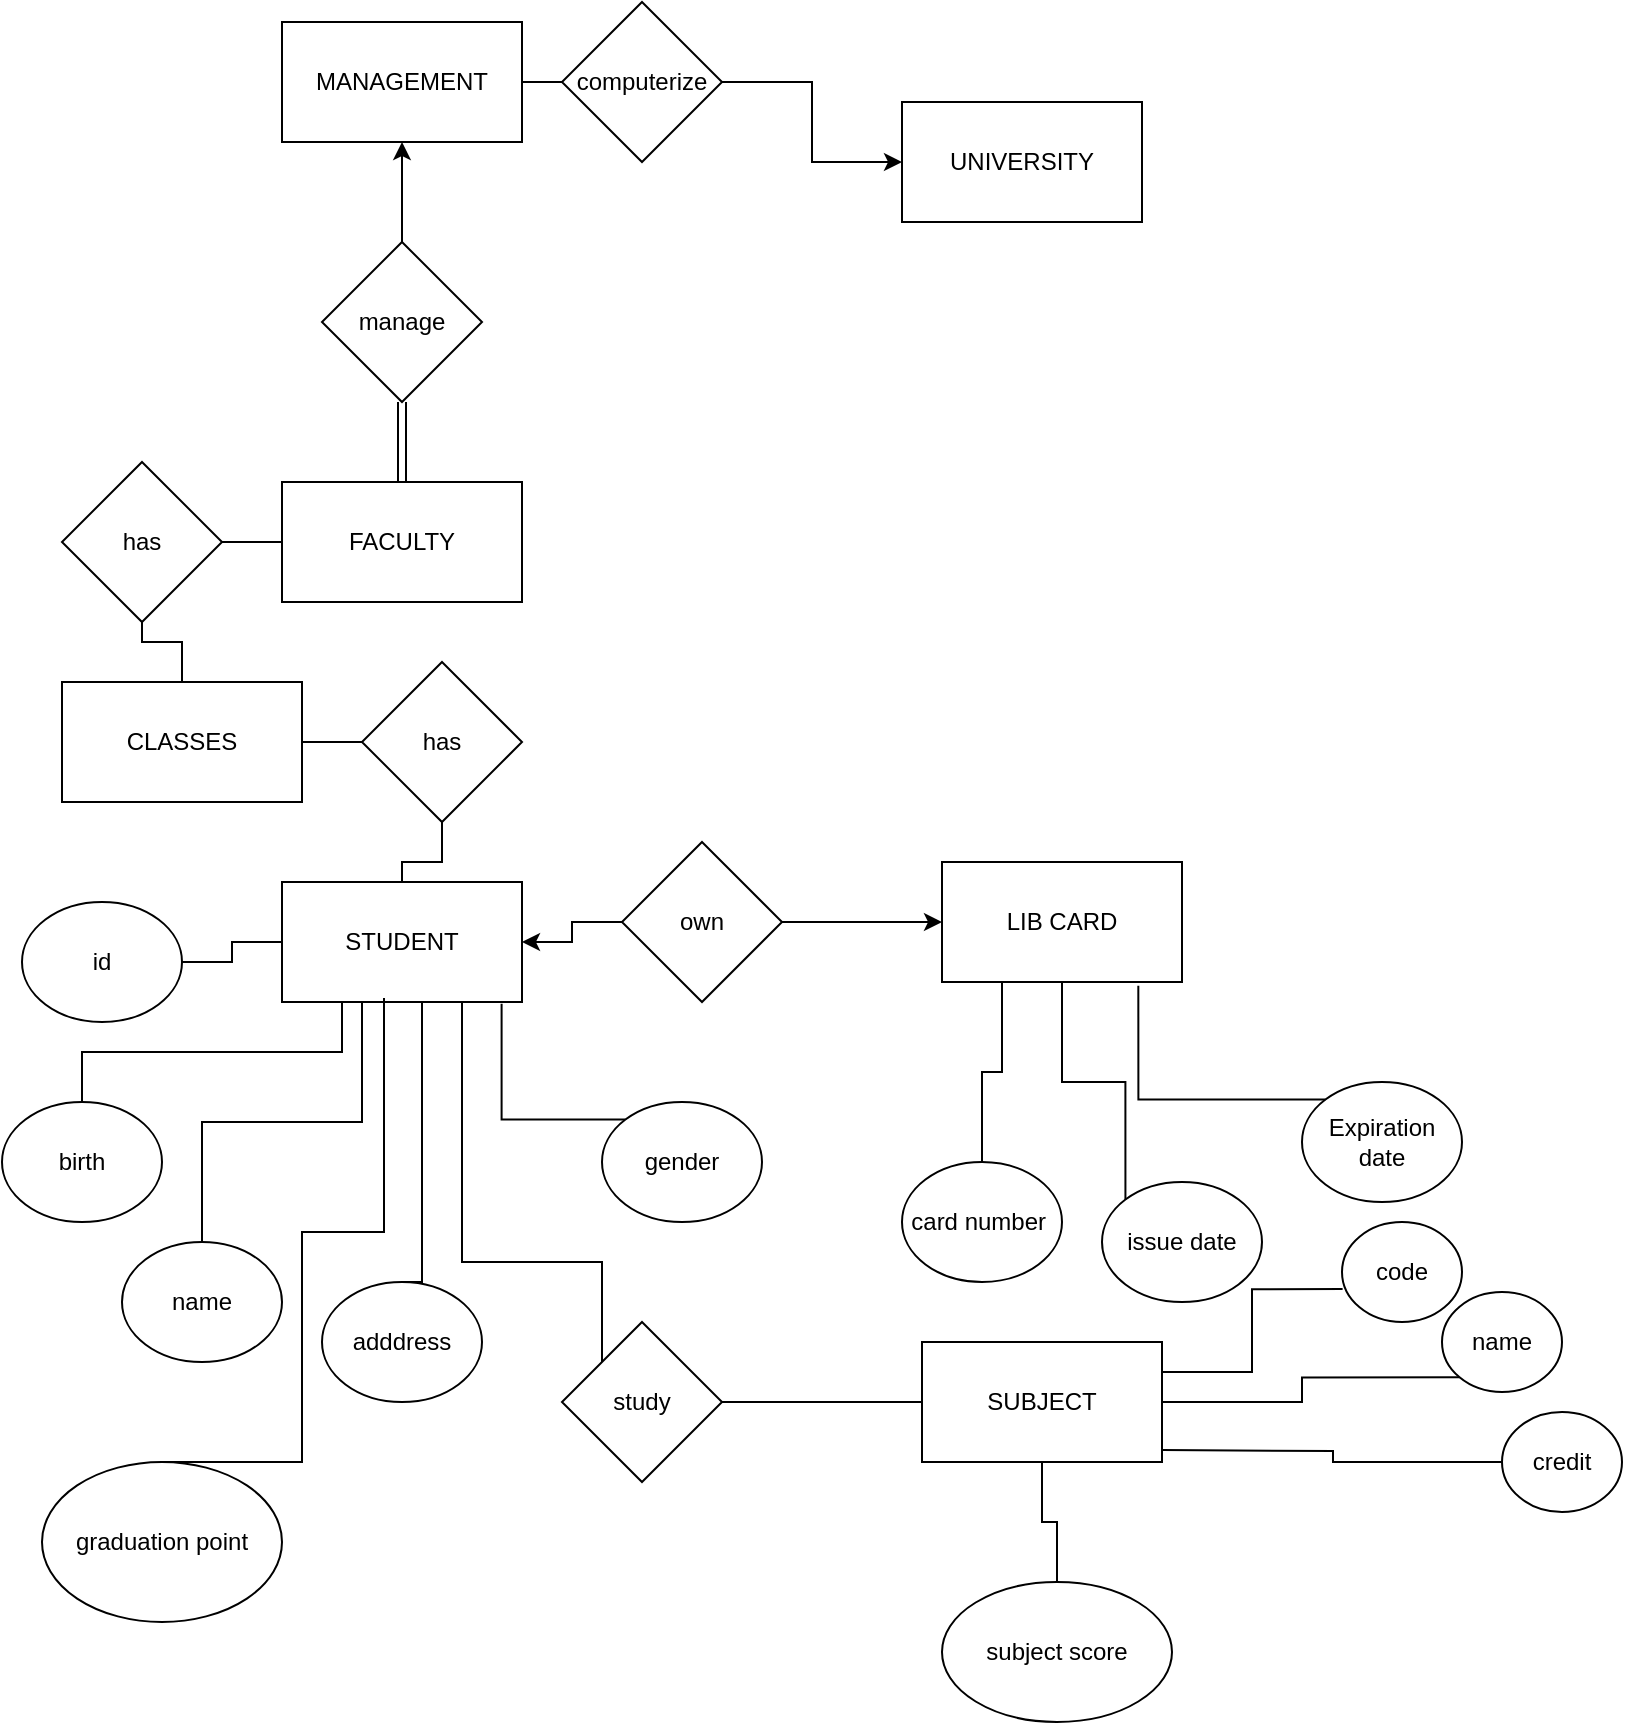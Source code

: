 <mxfile version="24.6.4" type="device">
  <diagram id="R2lEEEUBdFMjLlhIrx00" name="Page-1">
    <mxGraphModel dx="1730" dy="444" grid="1" gridSize="10" guides="1" tooltips="1" connect="1" arrows="1" fold="1" page="1" pageScale="1" pageWidth="850" pageHeight="1100" math="0" shadow="0" extFonts="Permanent Marker^https://fonts.googleapis.com/css?family=Permanent+Marker">
      <root>
        <mxCell id="0" />
        <mxCell id="1" parent="0" />
        <mxCell id="IYfTwKkSvcScy0yVk7M9-1" value="UNIVERSITY" style="rounded=0;whiteSpace=wrap;html=1;" parent="1" vertex="1">
          <mxGeometry x="410" y="230" width="120" height="60" as="geometry" />
        </mxCell>
        <mxCell id="IYfTwKkSvcScy0yVk7M9-26" style="edgeStyle=orthogonalEdgeStyle;rounded=0;orthogonalLoop=1;jettySize=auto;html=1;exitX=1;exitY=0.5;exitDx=0;exitDy=0;entryX=0;entryY=0.5;entryDx=0;entryDy=0;endArrow=none;endFill=0;" parent="1" source="IYfTwKkSvcScy0yVk7M9-2" target="IYfTwKkSvcScy0yVk7M9-23" edge="1">
          <mxGeometry relative="1" as="geometry" />
        </mxCell>
        <mxCell id="IYfTwKkSvcScy0yVk7M9-2" value="MANAGEMENT" style="rounded=0;whiteSpace=wrap;html=1;" parent="1" vertex="1">
          <mxGeometry x="100" y="190" width="120" height="60" as="geometry" />
        </mxCell>
        <mxCell id="IYfTwKkSvcScy0yVk7M9-28" value="" style="edgeStyle=orthogonalEdgeStyle;rounded=0;orthogonalLoop=1;jettySize=auto;html=1;endArrow=none;endFill=0;shape=link;" parent="1" source="IYfTwKkSvcScy0yVk7M9-3" target="IYfTwKkSvcScy0yVk7M9-22" edge="1">
          <mxGeometry relative="1" as="geometry" />
        </mxCell>
        <mxCell id="IYfTwKkSvcScy0yVk7M9-3" value="FACULTY" style="rounded=0;whiteSpace=wrap;html=1;" parent="1" vertex="1">
          <mxGeometry x="100" y="420" width="120" height="60" as="geometry" />
        </mxCell>
        <mxCell id="IYfTwKkSvcScy0yVk7M9-4" value="STUDENT" style="rounded=0;whiteSpace=wrap;html=1;" parent="1" vertex="1">
          <mxGeometry x="100" y="620" width="120" height="60" as="geometry" />
        </mxCell>
        <mxCell id="IYfTwKkSvcScy0yVk7M9-5" value="LIB CARD" style="rounded=0;whiteSpace=wrap;html=1;" parent="1" vertex="1">
          <mxGeometry x="430" y="610" width="120" height="60" as="geometry" />
        </mxCell>
        <mxCell id="IYfTwKkSvcScy0yVk7M9-46" value="" style="edgeStyle=orthogonalEdgeStyle;rounded=0;orthogonalLoop=1;jettySize=auto;html=1;endArrow=none;endFill=0;" parent="1" source="IYfTwKkSvcScy0yVk7M9-8" target="IYfTwKkSvcScy0yVk7M9-29" edge="1">
          <mxGeometry relative="1" as="geometry" />
        </mxCell>
        <mxCell id="IYfTwKkSvcScy0yVk7M9-8" value="CLASSES" style="rounded=0;whiteSpace=wrap;html=1;" parent="1" vertex="1">
          <mxGeometry x="-10" y="520" width="120" height="60" as="geometry" />
        </mxCell>
        <mxCell id="IYfTwKkSvcScy0yVk7M9-58" value="" style="edgeStyle=orthogonalEdgeStyle;rounded=0;orthogonalLoop=1;jettySize=auto;html=1;endArrow=none;endFill=0;" parent="1" source="IYfTwKkSvcScy0yVk7M9-9" target="IYfTwKkSvcScy0yVk7M9-55" edge="1">
          <mxGeometry relative="1" as="geometry" />
        </mxCell>
        <mxCell id="IYfTwKkSvcScy0yVk7M9-88" style="edgeStyle=orthogonalEdgeStyle;rounded=0;orthogonalLoop=1;jettySize=auto;html=1;exitX=1;exitY=0.5;exitDx=0;exitDy=0;entryX=0;entryY=1;entryDx=0;entryDy=0;endArrow=none;endFill=0;" parent="1" source="IYfTwKkSvcScy0yVk7M9-9" target="IYfTwKkSvcScy0yVk7M9-82" edge="1">
          <mxGeometry relative="1" as="geometry">
            <mxPoint x="640" y="870" as="targetPoint" />
          </mxGeometry>
        </mxCell>
        <mxCell id="IYfTwKkSvcScy0yVk7M9-9" value="SUBJECT" style="rounded=0;whiteSpace=wrap;html=1;" parent="1" vertex="1">
          <mxGeometry x="420" y="850" width="120" height="60" as="geometry" />
        </mxCell>
        <mxCell id="IYfTwKkSvcScy0yVk7M9-50" value="" style="edgeStyle=orthogonalEdgeStyle;rounded=0;orthogonalLoop=1;jettySize=auto;html=1;endArrow=none;endFill=0;" parent="1" source="IYfTwKkSvcScy0yVk7M9-10" target="IYfTwKkSvcScy0yVk7M9-4" edge="1">
          <mxGeometry relative="1" as="geometry" />
        </mxCell>
        <mxCell id="IYfTwKkSvcScy0yVk7M9-10" value="id" style="ellipse;whiteSpace=wrap;html=1;" parent="1" vertex="1">
          <mxGeometry x="-30" y="630" width="80" height="60" as="geometry" />
        </mxCell>
        <mxCell id="IYfTwKkSvcScy0yVk7M9-11" value="adddress" style="ellipse;whiteSpace=wrap;html=1;" parent="1" vertex="1">
          <mxGeometry x="120" y="820" width="80" height="60" as="geometry" />
        </mxCell>
        <mxCell id="IYfTwKkSvcScy0yVk7M9-15" style="edgeStyle=orthogonalEdgeStyle;rounded=0;orthogonalLoop=1;jettySize=auto;html=1;exitX=0.5;exitY=0;exitDx=0;exitDy=0;endArrow=none;endFill=0;" parent="1" source="IYfTwKkSvcScy0yVk7M9-12" edge="1">
          <mxGeometry relative="1" as="geometry">
            <mxPoint x="150" y="680" as="targetPoint" />
            <Array as="points">
              <mxPoint x="60" y="740" />
              <mxPoint x="140" y="740" />
              <mxPoint x="140" y="680" />
            </Array>
          </mxGeometry>
        </mxCell>
        <mxCell id="IYfTwKkSvcScy0yVk7M9-12" value="name" style="ellipse;whiteSpace=wrap;html=1;" parent="1" vertex="1">
          <mxGeometry x="20" y="800" width="80" height="60" as="geometry" />
        </mxCell>
        <mxCell id="IYfTwKkSvcScy0yVk7M9-19" style="edgeStyle=orthogonalEdgeStyle;rounded=0;orthogonalLoop=1;jettySize=auto;html=1;exitX=0;exitY=0;exitDx=0;exitDy=0;entryX=0.915;entryY=1.015;entryDx=0;entryDy=0;entryPerimeter=0;endArrow=none;endFill=0;" parent="1" source="IYfTwKkSvcScy0yVk7M9-13" target="IYfTwKkSvcScy0yVk7M9-4" edge="1">
          <mxGeometry relative="1" as="geometry">
            <mxPoint x="210" y="670" as="targetPoint" />
          </mxGeometry>
        </mxCell>
        <mxCell id="IYfTwKkSvcScy0yVk7M9-13" value="gender" style="ellipse;whiteSpace=wrap;html=1;" parent="1" vertex="1">
          <mxGeometry x="260" y="730" width="80" height="60" as="geometry" />
        </mxCell>
        <mxCell id="IYfTwKkSvcScy0yVk7M9-16" style="edgeStyle=orthogonalEdgeStyle;rounded=0;orthogonalLoop=1;jettySize=auto;html=1;exitX=0.5;exitY=0;exitDx=0;exitDy=0;entryX=0.25;entryY=1;entryDx=0;entryDy=0;endArrow=none;endFill=0;" parent="1" source="IYfTwKkSvcScy0yVk7M9-14" target="IYfTwKkSvcScy0yVk7M9-4" edge="1">
          <mxGeometry relative="1" as="geometry" />
        </mxCell>
        <mxCell id="IYfTwKkSvcScy0yVk7M9-14" value="birth" style="ellipse;whiteSpace=wrap;html=1;" parent="1" vertex="1">
          <mxGeometry x="-40" y="730" width="80" height="60" as="geometry" />
        </mxCell>
        <mxCell id="IYfTwKkSvcScy0yVk7M9-27" value="" style="edgeStyle=orthogonalEdgeStyle;rounded=0;orthogonalLoop=1;jettySize=auto;html=1;endArrow=classic;endFill=1;" parent="1" source="IYfTwKkSvcScy0yVk7M9-22" target="IYfTwKkSvcScy0yVk7M9-2" edge="1">
          <mxGeometry relative="1" as="geometry" />
        </mxCell>
        <mxCell id="IYfTwKkSvcScy0yVk7M9-22" value="manage" style="rhombus;whiteSpace=wrap;html=1;" parent="1" vertex="1">
          <mxGeometry x="120" y="300" width="80" height="80" as="geometry" />
        </mxCell>
        <mxCell id="IYfTwKkSvcScy0yVk7M9-24" value="" style="edgeStyle=orthogonalEdgeStyle;rounded=0;orthogonalLoop=1;jettySize=auto;html=1;" parent="1" source="IYfTwKkSvcScy0yVk7M9-23" target="IYfTwKkSvcScy0yVk7M9-1" edge="1">
          <mxGeometry relative="1" as="geometry" />
        </mxCell>
        <mxCell id="IYfTwKkSvcScy0yVk7M9-23" value="computerize" style="rhombus;whiteSpace=wrap;html=1;" parent="1" vertex="1">
          <mxGeometry x="240" y="180" width="80" height="80" as="geometry" />
        </mxCell>
        <mxCell id="IYfTwKkSvcScy0yVk7M9-31" value="" style="edgeStyle=orthogonalEdgeStyle;rounded=0;orthogonalLoop=1;jettySize=auto;html=1;endArrow=none;endFill=0;" parent="1" source="IYfTwKkSvcScy0yVk7M9-29" target="IYfTwKkSvcScy0yVk7M9-3" edge="1">
          <mxGeometry relative="1" as="geometry" />
        </mxCell>
        <mxCell id="IYfTwKkSvcScy0yVk7M9-29" value="has" style="rhombus;whiteSpace=wrap;html=1;" parent="1" vertex="1">
          <mxGeometry x="-10" y="410" width="80" height="80" as="geometry" />
        </mxCell>
        <mxCell id="IYfTwKkSvcScy0yVk7M9-33" value="" style="edgeStyle=orthogonalEdgeStyle;rounded=0;orthogonalLoop=1;jettySize=auto;html=1;" parent="1" source="IYfTwKkSvcScy0yVk7M9-32" target="IYfTwKkSvcScy0yVk7M9-5" edge="1">
          <mxGeometry relative="1" as="geometry" />
        </mxCell>
        <mxCell id="l95ojtiuk6yKf_gBaMCY-1" style="edgeStyle=orthogonalEdgeStyle;rounded=0;orthogonalLoop=1;jettySize=auto;html=1;exitX=0;exitY=0.5;exitDx=0;exitDy=0;entryX=1;entryY=0.5;entryDx=0;entryDy=0;" edge="1" parent="1" source="IYfTwKkSvcScy0yVk7M9-32" target="IYfTwKkSvcScy0yVk7M9-4">
          <mxGeometry relative="1" as="geometry" />
        </mxCell>
        <mxCell id="IYfTwKkSvcScy0yVk7M9-32" value="own" style="rhombus;whiteSpace=wrap;html=1;" parent="1" vertex="1">
          <mxGeometry x="270" y="600" width="80" height="80" as="geometry" />
        </mxCell>
        <mxCell id="IYfTwKkSvcScy0yVk7M9-41" style="edgeStyle=orthogonalEdgeStyle;rounded=0;orthogonalLoop=1;jettySize=auto;html=1;exitX=0;exitY=0;exitDx=0;exitDy=0;entryX=0.5;entryY=1;entryDx=0;entryDy=0;endArrow=none;endFill=0;" parent="1" source="IYfTwKkSvcScy0yVk7M9-35" target="IYfTwKkSvcScy0yVk7M9-5" edge="1">
          <mxGeometry relative="1" as="geometry" />
        </mxCell>
        <mxCell id="IYfTwKkSvcScy0yVk7M9-35" value="issue date" style="ellipse;whiteSpace=wrap;html=1;" parent="1" vertex="1">
          <mxGeometry x="510" y="770" width="80" height="60" as="geometry" />
        </mxCell>
        <mxCell id="IYfTwKkSvcScy0yVk7M9-36" value="Expiration date" style="ellipse;whiteSpace=wrap;html=1;" parent="1" vertex="1">
          <mxGeometry x="610" y="720" width="80" height="60" as="geometry" />
        </mxCell>
        <mxCell id="IYfTwKkSvcScy0yVk7M9-38" style="edgeStyle=orthogonalEdgeStyle;rounded=0;orthogonalLoop=1;jettySize=auto;html=1;exitX=0.5;exitY=0;exitDx=0;exitDy=0;entryX=0.25;entryY=1;entryDx=0;entryDy=0;endArrow=none;endFill=0;" parent="1" source="IYfTwKkSvcScy0yVk7M9-37" target="IYfTwKkSvcScy0yVk7M9-5" edge="1">
          <mxGeometry relative="1" as="geometry" />
        </mxCell>
        <mxCell id="IYfTwKkSvcScy0yVk7M9-37" value="card number&amp;nbsp;" style="ellipse;whiteSpace=wrap;html=1;" parent="1" vertex="1">
          <mxGeometry x="410" y="760" width="80" height="60" as="geometry" />
        </mxCell>
        <mxCell id="IYfTwKkSvcScy0yVk7M9-42" style="edgeStyle=orthogonalEdgeStyle;rounded=0;orthogonalLoop=1;jettySize=auto;html=1;exitX=0;exitY=0;exitDx=0;exitDy=0;entryX=0.818;entryY=1.032;entryDx=0;entryDy=0;entryPerimeter=0;endArrow=none;endFill=0;" parent="1" source="IYfTwKkSvcScy0yVk7M9-36" target="IYfTwKkSvcScy0yVk7M9-5" edge="1">
          <mxGeometry relative="1" as="geometry" />
        </mxCell>
        <mxCell id="IYfTwKkSvcScy0yVk7M9-48" value="" style="edgeStyle=orthogonalEdgeStyle;rounded=0;orthogonalLoop=1;jettySize=auto;html=1;endArrow=none;endFill=0;" parent="1" source="IYfTwKkSvcScy0yVk7M9-47" target="IYfTwKkSvcScy0yVk7M9-8" edge="1">
          <mxGeometry relative="1" as="geometry" />
        </mxCell>
        <mxCell id="IYfTwKkSvcScy0yVk7M9-49" value="" style="edgeStyle=orthogonalEdgeStyle;rounded=0;orthogonalLoop=1;jettySize=auto;html=1;endArrow=none;endFill=0;" parent="1" source="IYfTwKkSvcScy0yVk7M9-47" target="IYfTwKkSvcScy0yVk7M9-4" edge="1">
          <mxGeometry relative="1" as="geometry" />
        </mxCell>
        <mxCell id="IYfTwKkSvcScy0yVk7M9-47" value="has" style="rhombus;whiteSpace=wrap;html=1;" parent="1" vertex="1">
          <mxGeometry x="140" y="510" width="80" height="80" as="geometry" />
        </mxCell>
        <mxCell id="IYfTwKkSvcScy0yVk7M9-53" style="edgeStyle=orthogonalEdgeStyle;rounded=0;orthogonalLoop=1;jettySize=auto;html=1;exitX=0.5;exitY=0;exitDx=0;exitDy=0;endArrow=none;endFill=0;" parent="1" source="IYfTwKkSvcScy0yVk7M9-11" target="IYfTwKkSvcScy0yVk7M9-4" edge="1">
          <mxGeometry relative="1" as="geometry">
            <mxPoint x="172" y="684" as="targetPoint" />
            <Array as="points">
              <mxPoint x="170" y="820" />
            </Array>
          </mxGeometry>
        </mxCell>
        <mxCell id="IYfTwKkSvcScy0yVk7M9-57" style="edgeStyle=orthogonalEdgeStyle;rounded=0;orthogonalLoop=1;jettySize=auto;html=1;exitX=0;exitY=0;exitDx=0;exitDy=0;entryX=0.75;entryY=1;entryDx=0;entryDy=0;endArrow=none;endFill=0;" parent="1" source="IYfTwKkSvcScy0yVk7M9-55" target="IYfTwKkSvcScy0yVk7M9-4" edge="1">
          <mxGeometry relative="1" as="geometry">
            <Array as="points">
              <mxPoint x="260" y="810" />
              <mxPoint x="190" y="810" />
            </Array>
          </mxGeometry>
        </mxCell>
        <mxCell id="IYfTwKkSvcScy0yVk7M9-55" value="study" style="rhombus;whiteSpace=wrap;html=1;" parent="1" vertex="1">
          <mxGeometry x="240" y="840" width="80" height="80" as="geometry" />
        </mxCell>
        <mxCell id="IYfTwKkSvcScy0yVk7M9-81" value="code" style="ellipse;whiteSpace=wrap;html=1;" parent="1" vertex="1">
          <mxGeometry x="630" y="790" width="60" height="50" as="geometry" />
        </mxCell>
        <mxCell id="IYfTwKkSvcScy0yVk7M9-82" value="name" style="ellipse;whiteSpace=wrap;html=1;" parent="1" vertex="1">
          <mxGeometry x="680" y="825" width="60" height="50" as="geometry" />
        </mxCell>
        <mxCell id="IYfTwKkSvcScy0yVk7M9-87" style="edgeStyle=orthogonalEdgeStyle;rounded=0;orthogonalLoop=1;jettySize=auto;html=1;exitX=0;exitY=0.5;exitDx=0;exitDy=0;endArrow=none;endFill=0;" parent="1" source="IYfTwKkSvcScy0yVk7M9-83" edge="1">
          <mxGeometry relative="1" as="geometry">
            <mxPoint x="540" y="904" as="targetPoint" />
          </mxGeometry>
        </mxCell>
        <mxCell id="IYfTwKkSvcScy0yVk7M9-83" value="credit" style="ellipse;whiteSpace=wrap;html=1;" parent="1" vertex="1">
          <mxGeometry x="710" y="885" width="60" height="50" as="geometry" />
        </mxCell>
        <mxCell id="IYfTwKkSvcScy0yVk7M9-86" style="edgeStyle=orthogonalEdgeStyle;rounded=0;orthogonalLoop=1;jettySize=auto;html=1;exitX=1;exitY=0.25;exitDx=0;exitDy=0;entryX=0.005;entryY=0.671;entryDx=0;entryDy=0;entryPerimeter=0;endArrow=none;endFill=0;" parent="1" source="IYfTwKkSvcScy0yVk7M9-9" target="IYfTwKkSvcScy0yVk7M9-81" edge="1">
          <mxGeometry relative="1" as="geometry" />
        </mxCell>
        <mxCell id="l95ojtiuk6yKf_gBaMCY-3" value="graduation point" style="ellipse;whiteSpace=wrap;html=1;" vertex="1" parent="1">
          <mxGeometry x="-20" y="910" width="120" height="80" as="geometry" />
        </mxCell>
        <mxCell id="l95ojtiuk6yKf_gBaMCY-4" style="edgeStyle=orthogonalEdgeStyle;rounded=0;orthogonalLoop=1;jettySize=auto;html=1;exitX=0.5;exitY=0;exitDx=0;exitDy=0;entryX=0.425;entryY=0.967;entryDx=0;entryDy=0;entryPerimeter=0;endArrow=none;endFill=0;" edge="1" parent="1" source="l95ojtiuk6yKf_gBaMCY-3" target="IYfTwKkSvcScy0yVk7M9-4">
          <mxGeometry relative="1" as="geometry">
            <Array as="points">
              <mxPoint x="110" y="910" />
              <mxPoint x="110" y="795" />
              <mxPoint x="151" y="795" />
            </Array>
          </mxGeometry>
        </mxCell>
        <mxCell id="l95ojtiuk6yKf_gBaMCY-6" value="" style="edgeStyle=orthogonalEdgeStyle;rounded=0;orthogonalLoop=1;jettySize=auto;html=1;endArrow=none;endFill=0;" edge="1" parent="1" source="l95ojtiuk6yKf_gBaMCY-5" target="IYfTwKkSvcScy0yVk7M9-9">
          <mxGeometry relative="1" as="geometry" />
        </mxCell>
        <mxCell id="l95ojtiuk6yKf_gBaMCY-5" value="subject score" style="ellipse;whiteSpace=wrap;html=1;" vertex="1" parent="1">
          <mxGeometry x="430" y="970" width="115" height="70" as="geometry" />
        </mxCell>
      </root>
    </mxGraphModel>
  </diagram>
</mxfile>
